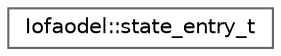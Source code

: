 digraph "Graphical Class Hierarchy"
{
 // INTERACTIVE_SVG=YES
 // LATEX_PDF_SIZE
  bgcolor="transparent";
  edge [fontname=Helvetica,fontsize=10,labelfontname=Helvetica,labelfontsize=10];
  node [fontname=Helvetica,fontsize=10,shape=box,height=0.2,width=0.4];
  rankdir="LR";
  Node0 [id="Node000000",label="Iofaodel::state_entry_t",height=0.2,width=0.4,color="grey40", fillcolor="white", style="filled",URL="$structIofaodel_1_1state__entry__t.html",tooltip=" "];
}
